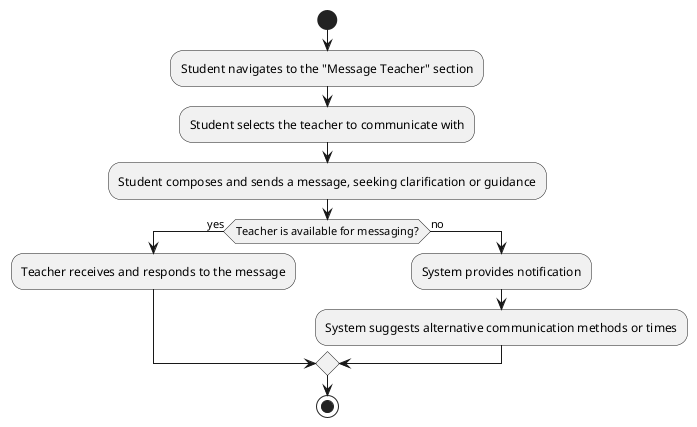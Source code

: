 @startuml

start
:Student navigates to the "Message Teacher" section;

:Student selects the teacher to communicate with;

:Student composes and sends a message, seeking clarification or guidance;

if (Teacher is available for messaging?) then (yes)
  :Teacher receives and responds to the message;
else (no)
  :System provides notification;
  :System suggests alternative communication methods or times;
endif

stop
@enduml
